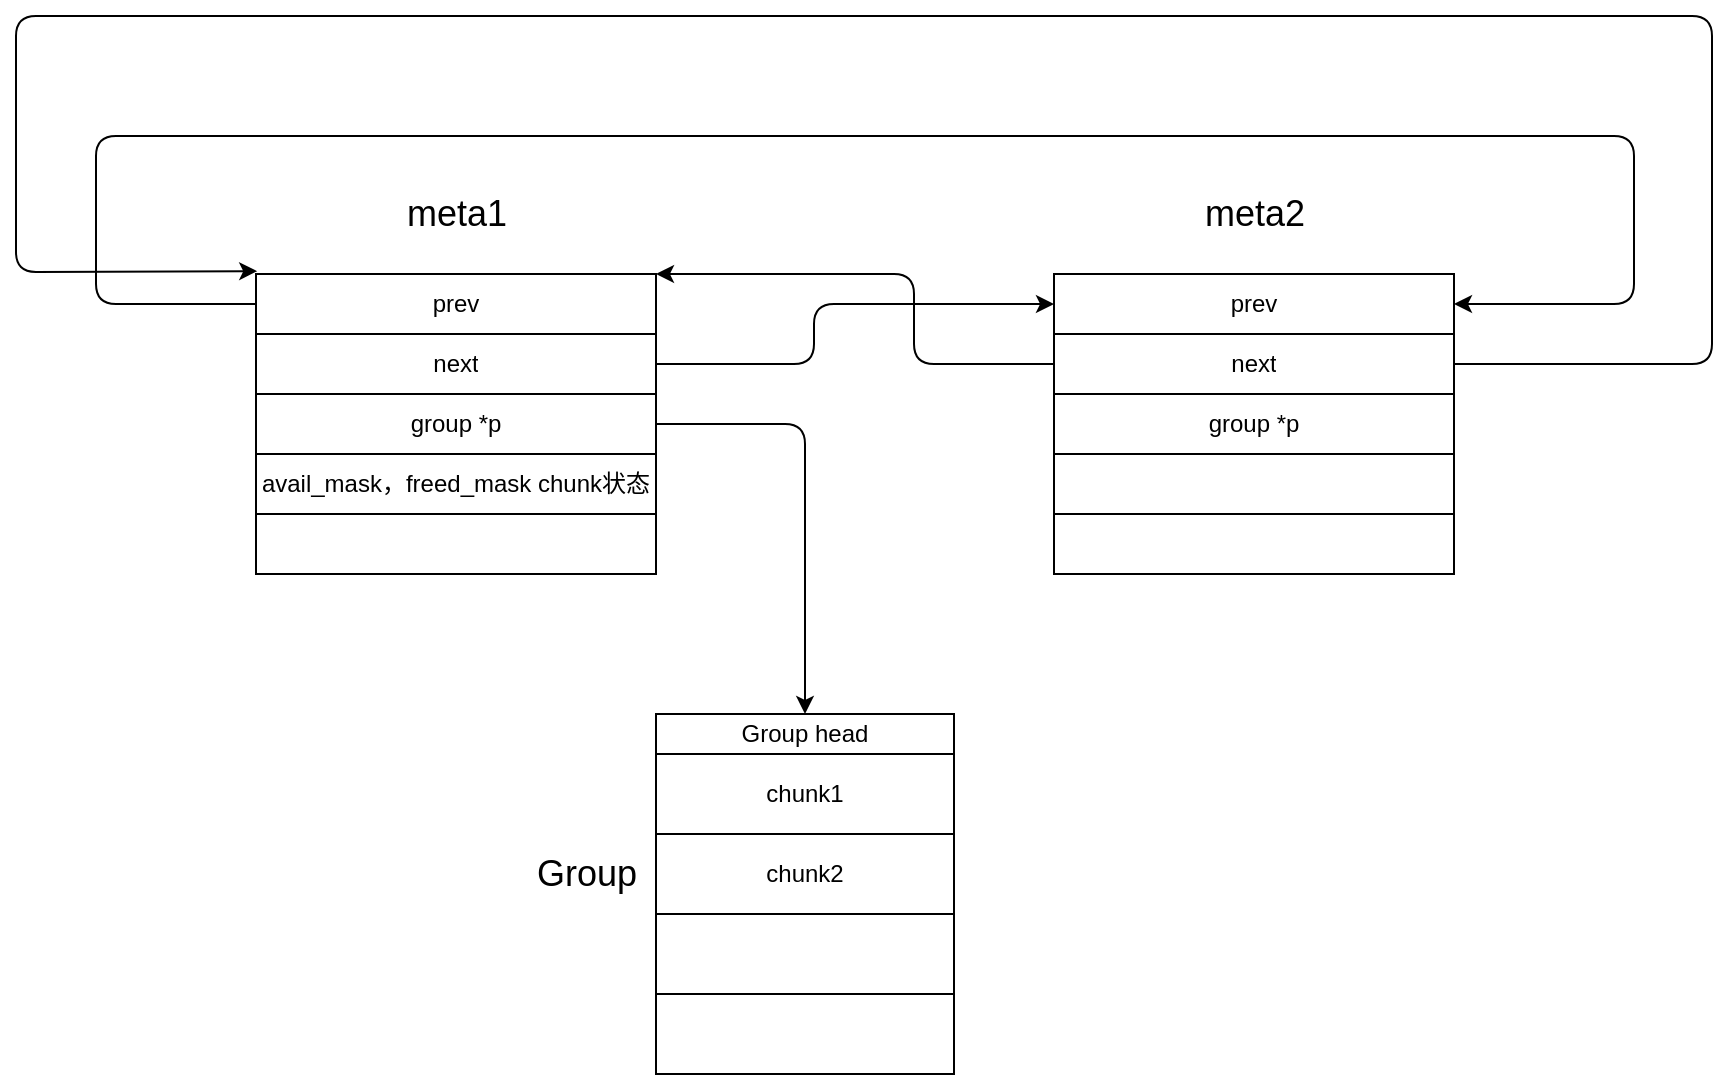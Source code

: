 <mxfile version="13.6.2" type="device"><diagram id="2MU1NjkcxPo0s7nis-ek" name="第 1 页"><mxGraphModel dx="1024" dy="992" grid="0" gridSize="10" guides="1" tooltips="1" connect="1" arrows="1" fold="1" page="0" pageScale="1" pageWidth="827" pageHeight="1169" background="none" math="0" shadow="0"><root><mxCell id="0"/><mxCell id="1" parent="0"/><mxCell id="71DECYHy82un-r1upASl-63" value="&lt;font style=&quot;font-size: 18px&quot;&gt;Group&lt;/font&gt;" style="text;html=1;align=center;verticalAlign=middle;resizable=0;points=[];autosize=1;" parent="1" vertex="1"><mxGeometry x="271" y="130" width="70" height="20" as="geometry"/></mxCell><mxCell id="71DECYHy82un-r1upASl-86" value="&lt;font style=&quot;font-size: 18px&quot;&gt;meta1&lt;/font&gt;" style="text;html=1;align=center;verticalAlign=middle;resizable=0;points=[];autosize=1;" parent="1" vertex="1"><mxGeometry x="206" y="-200" width="70" height="20" as="geometry"/></mxCell><mxCell id="71DECYHy82un-r1upASl-89" value="" style="edgeStyle=segmentEdgeStyle;endArrow=classic;html=1;exitX=1;exitY=0.5;exitDx=0;exitDy=0;" parent="1" source="71DECYHy82un-r1upASl-80" target="71DECYHy82un-r1upASl-47" edge="1"><mxGeometry width="50" height="50" relative="1" as="geometry"><mxPoint x="320" y="-10" as="sourcePoint"/><mxPoint x="390" y="110" as="targetPoint"/></mxGeometry></mxCell><mxCell id="71DECYHy82un-r1upASl-98" value="" style="shape=table;html=1;whiteSpace=wrap;startSize=0;container=1;collapsible=0;childLayout=tableLayout;" parent="1" vertex="1"><mxGeometry x="540" y="-160" width="200" height="150" as="geometry"/></mxCell><mxCell id="71DECYHy82un-r1upASl-99" style="shape=partialRectangle;html=1;whiteSpace=wrap;collapsible=0;dropTarget=0;pointerEvents=0;fillColor=none;top=0;left=0;bottom=0;right=0;points=[[0,0.5],[1,0.5]];portConstraint=eastwest;" parent="71DECYHy82un-r1upASl-98" vertex="1"><mxGeometry width="200" height="30" as="geometry"/></mxCell><mxCell id="71DECYHy82un-r1upASl-100" value="prev" style="shape=partialRectangle;html=1;whiteSpace=wrap;connectable=0;overflow=hidden;fillColor=none;top=0;left=0;bottom=0;right=0;" parent="71DECYHy82un-r1upASl-99" vertex="1"><mxGeometry width="200" height="30" as="geometry"/></mxCell><mxCell id="71DECYHy82un-r1upASl-101" value="" style="shape=partialRectangle;html=1;whiteSpace=wrap;collapsible=0;dropTarget=0;pointerEvents=0;fillColor=none;top=0;left=0;bottom=0;right=0;points=[[0,0.5],[1,0.5]];portConstraint=eastwest;" parent="71DECYHy82un-r1upASl-98" vertex="1"><mxGeometry y="30" width="200" height="30" as="geometry"/></mxCell><mxCell id="71DECYHy82un-r1upASl-102" value="next" style="shape=partialRectangle;html=1;whiteSpace=wrap;connectable=0;overflow=hidden;fillColor=none;top=0;left=0;bottom=0;right=0;" parent="71DECYHy82un-r1upASl-101" vertex="1"><mxGeometry width="200" height="30" as="geometry"/></mxCell><mxCell id="71DECYHy82un-r1upASl-103" value="" style="shape=partialRectangle;html=1;whiteSpace=wrap;collapsible=0;dropTarget=0;pointerEvents=0;fillColor=none;top=0;left=0;bottom=0;right=0;points=[[0,0.5],[1,0.5]];portConstraint=eastwest;" parent="71DECYHy82un-r1upASl-98" vertex="1"><mxGeometry y="60" width="200" height="30" as="geometry"/></mxCell><mxCell id="71DECYHy82un-r1upASl-104" value="group *p" style="shape=partialRectangle;html=1;whiteSpace=wrap;connectable=0;overflow=hidden;fillColor=none;top=0;left=0;bottom=0;right=0;" parent="71DECYHy82un-r1upASl-103" vertex="1"><mxGeometry width="200" height="30" as="geometry"/></mxCell><mxCell id="71DECYHy82un-r1upASl-105" value="" style="shape=partialRectangle;html=1;whiteSpace=wrap;collapsible=0;dropTarget=0;pointerEvents=0;fillColor=none;top=0;left=0;bottom=0;right=0;points=[[0,0.5],[1,0.5]];portConstraint=eastwest;" parent="71DECYHy82un-r1upASl-98" vertex="1"><mxGeometry y="90" width="200" height="30" as="geometry"/></mxCell><mxCell id="71DECYHy82un-r1upASl-106" value="" style="shape=partialRectangle;html=1;whiteSpace=wrap;connectable=0;overflow=hidden;fillColor=none;top=0;left=0;bottom=0;right=0;" parent="71DECYHy82un-r1upASl-105" vertex="1"><mxGeometry width="200" height="30" as="geometry"/></mxCell><mxCell id="71DECYHy82un-r1upASl-107" value="" style="shape=partialRectangle;html=1;whiteSpace=wrap;collapsible=0;dropTarget=0;pointerEvents=0;fillColor=none;top=0;left=0;bottom=0;right=0;points=[[0,0.5],[1,0.5]];portConstraint=eastwest;" parent="71DECYHy82un-r1upASl-98" vertex="1"><mxGeometry y="120" width="200" height="30" as="geometry"/></mxCell><mxCell id="71DECYHy82un-r1upASl-108" value="" style="shape=partialRectangle;html=1;whiteSpace=wrap;connectable=0;overflow=hidden;fillColor=none;top=0;left=0;bottom=0;right=0;" parent="71DECYHy82un-r1upASl-107" vertex="1"><mxGeometry width="200" height="30" as="geometry"/></mxCell><mxCell id="71DECYHy82un-r1upASl-77" value="" style="shape=table;html=1;whiteSpace=wrap;startSize=0;container=1;collapsible=0;childLayout=tableLayout;" parent="1" vertex="1"><mxGeometry x="141" y="-160" width="200" height="150" as="geometry"/></mxCell><mxCell id="71DECYHy82un-r1upASl-96" style="shape=partialRectangle;html=1;whiteSpace=wrap;collapsible=0;dropTarget=0;pointerEvents=0;fillColor=none;top=0;left=0;bottom=0;right=0;points=[[0,0.5],[1,0.5]];portConstraint=eastwest;" parent="71DECYHy82un-r1upASl-77" vertex="1"><mxGeometry width="200" height="30" as="geometry"/></mxCell><mxCell id="71DECYHy82un-r1upASl-97" value="prev" style="shape=partialRectangle;html=1;whiteSpace=wrap;connectable=0;overflow=hidden;fillColor=none;top=0;left=0;bottom=0;right=0;" parent="71DECYHy82un-r1upASl-96" vertex="1"><mxGeometry width="200" height="30" as="geometry"/></mxCell><mxCell id="71DECYHy82un-r1upASl-78" value="" style="shape=partialRectangle;html=1;whiteSpace=wrap;collapsible=0;dropTarget=0;pointerEvents=0;fillColor=none;top=0;left=0;bottom=0;right=0;points=[[0,0.5],[1,0.5]];portConstraint=eastwest;" parent="71DECYHy82un-r1upASl-77" vertex="1"><mxGeometry y="30" width="200" height="30" as="geometry"/></mxCell><mxCell id="71DECYHy82un-r1upASl-79" value="next" style="shape=partialRectangle;html=1;whiteSpace=wrap;connectable=0;overflow=hidden;fillColor=none;top=0;left=0;bottom=0;right=0;" parent="71DECYHy82un-r1upASl-78" vertex="1"><mxGeometry width="200" height="30" as="geometry"/></mxCell><mxCell id="71DECYHy82un-r1upASl-80" value="" style="shape=partialRectangle;html=1;whiteSpace=wrap;collapsible=0;dropTarget=0;pointerEvents=0;fillColor=none;top=0;left=0;bottom=0;right=0;points=[[0,0.5],[1,0.5]];portConstraint=eastwest;" parent="71DECYHy82un-r1upASl-77" vertex="1"><mxGeometry y="60" width="200" height="30" as="geometry"/></mxCell><mxCell id="71DECYHy82un-r1upASl-81" value="group *p" style="shape=partialRectangle;html=1;whiteSpace=wrap;connectable=0;overflow=hidden;fillColor=none;top=0;left=0;bottom=0;right=0;" parent="71DECYHy82un-r1upASl-80" vertex="1"><mxGeometry width="200" height="30" as="geometry"/></mxCell><mxCell id="71DECYHy82un-r1upASl-82" value="" style="shape=partialRectangle;html=1;whiteSpace=wrap;collapsible=0;dropTarget=0;pointerEvents=0;fillColor=none;top=0;left=0;bottom=0;right=0;points=[[0,0.5],[1,0.5]];portConstraint=eastwest;" parent="71DECYHy82un-r1upASl-77" vertex="1"><mxGeometry y="90" width="200" height="30" as="geometry"/></mxCell><mxCell id="71DECYHy82un-r1upASl-83" value="avail_mask，freed_mask chunk状态" style="shape=partialRectangle;html=1;whiteSpace=wrap;connectable=0;overflow=hidden;fillColor=none;top=0;left=0;bottom=0;right=0;" parent="71DECYHy82un-r1upASl-82" vertex="1"><mxGeometry width="200" height="30" as="geometry"/></mxCell><mxCell id="71DECYHy82un-r1upASl-84" value="" style="shape=partialRectangle;html=1;whiteSpace=wrap;collapsible=0;dropTarget=0;pointerEvents=0;fillColor=none;top=0;left=0;bottom=0;right=0;points=[[0,0.5],[1,0.5]];portConstraint=eastwest;" parent="71DECYHy82un-r1upASl-77" vertex="1"><mxGeometry y="120" width="200" height="30" as="geometry"/></mxCell><mxCell id="71DECYHy82un-r1upASl-85" value="" style="shape=partialRectangle;html=1;whiteSpace=wrap;connectable=0;overflow=hidden;fillColor=none;top=0;left=0;bottom=0;right=0;" parent="71DECYHy82un-r1upASl-84" vertex="1"><mxGeometry width="200" height="30" as="geometry"/></mxCell><mxCell id="71DECYHy82un-r1upASl-109" value="&lt;font style=&quot;font-size: 18px&quot;&gt;meta2&lt;/font&gt;" style="text;html=1;align=center;verticalAlign=middle;resizable=0;points=[];autosize=1;" parent="1" vertex="1"><mxGeometry x="605" y="-200" width="70" height="20" as="geometry"/></mxCell><mxCell id="71DECYHy82un-r1upASl-117" value="" style="endArrow=classic;html=1;exitX=0;exitY=0.5;exitDx=0;exitDy=0;entryX=1;entryY=0;entryDx=0;entryDy=0;entryPerimeter=0;" parent="1" source="71DECYHy82un-r1upASl-101" target="71DECYHy82un-r1upASl-96" edge="1"><mxGeometry width="50" height="50" relative="1" as="geometry"><mxPoint x="380" y="-20" as="sourcePoint"/><mxPoint x="480" y="-115" as="targetPoint"/><Array as="points"><mxPoint x="470" y="-115"/><mxPoint x="470" y="-160"/></Array></mxGeometry></mxCell><mxCell id="71DECYHy82un-r1upASl-118" value="" style="endArrow=classic;html=1;exitX=1;exitY=0.5;exitDx=0;exitDy=0;entryX=0;entryY=0.5;entryDx=0;entryDy=0;" parent="1" source="71DECYHy82un-r1upASl-78" target="71DECYHy82un-r1upASl-99" edge="1"><mxGeometry width="50" height="50" relative="1" as="geometry"><mxPoint x="350" y="-130" as="sourcePoint"/><mxPoint x="420" y="-115" as="targetPoint"/><Array as="points"><mxPoint x="420" y="-115"/><mxPoint x="420" y="-145"/></Array></mxGeometry></mxCell><mxCell id="71DECYHy82un-r1upASl-46" value="" style="shape=table;html=1;whiteSpace=wrap;startSize=0;container=1;collapsible=0;childLayout=tableLayout;" parent="1" vertex="1"><mxGeometry x="341" y="60" width="149" height="180" as="geometry"/></mxCell><mxCell id="71DECYHy82un-r1upASl-47" value="" style="shape=partialRectangle;html=1;whiteSpace=wrap;collapsible=0;dropTarget=0;pointerEvents=0;fillColor=none;top=0;left=0;bottom=0;right=0;points=[[0,0.5],[1,0.5]];portConstraint=eastwest;" parent="71DECYHy82un-r1upASl-46" vertex="1"><mxGeometry width="149" height="20" as="geometry"/></mxCell><mxCell id="71DECYHy82un-r1upASl-48" value="Group head" style="shape=partialRectangle;html=1;whiteSpace=wrap;connectable=0;overflow=hidden;fillColor=none;top=0;left=0;bottom=0;right=0;" parent="71DECYHy82un-r1upASl-47" vertex="1"><mxGeometry width="149" height="20" as="geometry"/></mxCell><mxCell id="71DECYHy82un-r1upASl-49" value="" style="shape=partialRectangle;html=1;whiteSpace=wrap;collapsible=0;dropTarget=0;pointerEvents=0;fillColor=none;top=0;left=0;bottom=0;right=0;points=[[0,0.5],[1,0.5]];portConstraint=eastwest;" parent="71DECYHy82un-r1upASl-46" vertex="1"><mxGeometry y="20" width="149" height="40" as="geometry"/></mxCell><mxCell id="71DECYHy82un-r1upASl-50" value="chunk1" style="shape=partialRectangle;html=1;whiteSpace=wrap;connectable=0;overflow=hidden;fillColor=none;top=0;left=0;bottom=0;right=0;" parent="71DECYHy82un-r1upASl-49" vertex="1"><mxGeometry width="149" height="40" as="geometry"/></mxCell><mxCell id="71DECYHy82un-r1upASl-51" value="" style="shape=partialRectangle;html=1;whiteSpace=wrap;collapsible=0;dropTarget=0;pointerEvents=0;fillColor=none;top=0;left=0;bottom=0;right=0;points=[[0,0.5],[1,0.5]];portConstraint=eastwest;" parent="71DECYHy82un-r1upASl-46" vertex="1"><mxGeometry y="60" width="149" height="40" as="geometry"/></mxCell><mxCell id="71DECYHy82un-r1upASl-52" value="&lt;span&gt;chunk2&lt;/span&gt;" style="shape=partialRectangle;html=1;whiteSpace=wrap;connectable=0;overflow=hidden;fillColor=none;top=0;left=0;bottom=0;right=0;" parent="71DECYHy82un-r1upASl-51" vertex="1"><mxGeometry width="149" height="40" as="geometry"/></mxCell><mxCell id="71DECYHy82un-r1upASl-53" value="" style="shape=partialRectangle;html=1;whiteSpace=wrap;collapsible=0;dropTarget=0;pointerEvents=0;fillColor=none;top=0;left=0;bottom=0;right=0;points=[[0,0.5],[1,0.5]];portConstraint=eastwest;" parent="71DECYHy82un-r1upASl-46" vertex="1"><mxGeometry y="100" width="149" height="40" as="geometry"/></mxCell><mxCell id="71DECYHy82un-r1upASl-54" value="" style="shape=partialRectangle;html=1;whiteSpace=wrap;connectable=0;overflow=hidden;fillColor=none;top=0;left=0;bottom=0;right=0;" parent="71DECYHy82un-r1upASl-53" vertex="1"><mxGeometry width="149" height="40" as="geometry"/></mxCell><mxCell id="71DECYHy82un-r1upASl-55" value="" style="shape=partialRectangle;html=1;whiteSpace=wrap;collapsible=0;dropTarget=0;pointerEvents=0;fillColor=none;top=0;left=0;bottom=0;right=0;points=[[0,0.5],[1,0.5]];portConstraint=eastwest;" parent="71DECYHy82un-r1upASl-46" vertex="1"><mxGeometry y="140" width="149" height="40" as="geometry"/></mxCell><mxCell id="71DECYHy82un-r1upASl-56" value="" style="shape=partialRectangle;html=1;whiteSpace=wrap;connectable=0;overflow=hidden;fillColor=none;top=0;left=0;bottom=0;right=0;" parent="71DECYHy82un-r1upASl-55" vertex="1"><mxGeometry width="149" height="40" as="geometry"/></mxCell><mxCell id="5SbT-cHVDtjbpjABnNQ--1" value="" style="endArrow=classic;html=1;exitX=0;exitY=0.5;exitDx=0;exitDy=0;entryX=1;entryY=0.5;entryDx=0;entryDy=0;" edge="1" parent="1" source="71DECYHy82un-r1upASl-96" target="71DECYHy82un-r1upASl-99"><mxGeometry width="50" height="50" relative="1" as="geometry"><mxPoint x="415" y="88" as="sourcePoint"/><mxPoint x="-12" y="-190" as="targetPoint"/><Array as="points"><mxPoint x="61" y="-145"/><mxPoint x="61" y="-229"/><mxPoint x="830" y="-229"/><mxPoint x="830" y="-145"/></Array></mxGeometry></mxCell><mxCell id="5SbT-cHVDtjbpjABnNQ--2" value="" style="endArrow=classic;html=1;exitX=1;exitY=0.5;exitDx=0;exitDy=0;entryX=0.003;entryY=-0.047;entryDx=0;entryDy=0;entryPerimeter=0;" edge="1" parent="1" source="71DECYHy82un-r1upASl-101" target="71DECYHy82un-r1upASl-96"><mxGeometry width="50" height="50" relative="1" as="geometry"><mxPoint x="151" y="-135" as="sourcePoint"/><mxPoint x="750" y="-135" as="targetPoint"/><Array as="points"><mxPoint x="869" y="-115"/><mxPoint x="869" y="-289"/><mxPoint x="21" y="-289"/><mxPoint x="21" y="-161"/></Array></mxGeometry></mxCell></root></mxGraphModel></diagram></mxfile>
